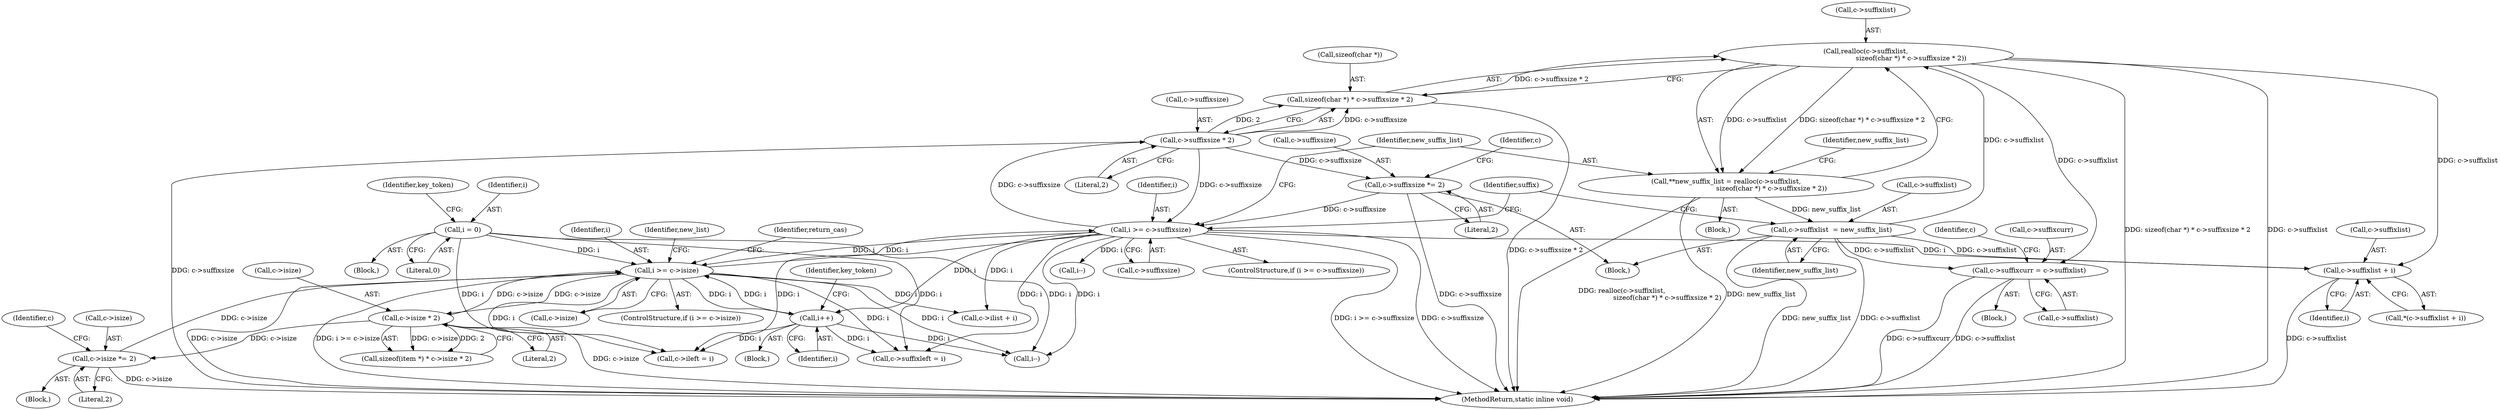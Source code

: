 digraph "0_memcached_a8c4a82787b8b6c256d61bd5c42fb7f92d1bae00@API" {
"1000270" [label="(Call,realloc(c->suffixlist,\n                                           sizeof(char *) * c->suffixsize * 2))"];
"1000290" [label="(Call,c->suffixlist  = new_suffix_list)"];
"1000268" [label="(Call,**new_suffix_list = realloc(c->suffixlist,\n                                           sizeof(char *) * c->suffixsize * 2))"];
"1000270" [label="(Call,realloc(c->suffixlist,\n                                           sizeof(char *) * c->suffixsize * 2))"];
"1000274" [label="(Call,sizeof(char *) * c->suffixsize * 2)"];
"1000277" [label="(Call,c->suffixsize * 2)"];
"1000261" [label="(Call,i >= c->suffixsize)"];
"1000193" [label="(Call,i >= c->isize)"];
"1000114" [label="(Call,i = 0)"];
"1000603" [label="(Call,i++)"];
"1000209" [label="(Call,c->isize * 2)"];
"1000217" [label="(Call,c->isize *= 2)"];
"1000285" [label="(Call,c->suffixsize *= 2)"];
"1000346" [label="(Call,c->suffixlist + i)"];
"1000695" [label="(Call,c->suffixcurr = c->suffixlist)"];
"1000195" [label="(Call,c->isize)"];
"1000285" [label="(Call,c->suffixsize *= 2)"];
"1000651" [label="(Identifier,key_token)"];
"1000271" [label="(Call,c->suffixlist)"];
"1000206" [label="(Call,sizeof(item *) * c->isize * 2)"];
"1000210" [label="(Call,c->isize)"];
"1000696" [label="(Call,c->suffixcurr)"];
"1000240" [label="(Identifier,return_cas)"];
"1000694" [label="(Block,)"];
"1000294" [label="(Identifier,new_suffix_list)"];
"1000307" [label="(Identifier,suffix)"];
"1000116" [label="(Literal,0)"];
"1000603" [label="(Call,i++)"];
"1000266" [label="(Block,)"];
"1000274" [label="(Call,sizeof(char *) * c->suffixsize * 2)"];
"1000702" [label="(Call,c->suffixleft = i)"];
"1000284" [label="(Block,)"];
"1000159" [label="(Call,i--)"];
"1000194" [label="(Identifier,i)"];
"1000286" [label="(Call,c->suffixsize)"];
"1000278" [label="(Call,c->suffixsize)"];
"1000332" [label="(Call,i--)"];
"1000216" [label="(Block,)"];
"1000277" [label="(Call,c->suffixsize * 2)"];
"1000114" [label="(Call,i = 0)"];
"1000756" [label="(MethodReturn,static inline void)"];
"1000209" [label="(Call,c->isize * 2)"];
"1000289" [label="(Literal,2)"];
"1000345" [label="(Call,*(c->suffixlist + i))"];
"1000283" [label="(Identifier,new_suffix_list)"];
"1000262" [label="(Identifier,i)"];
"1000682" [label="(Call,c->ileft = i)"];
"1000275" [label="(Call,sizeof(char *))"];
"1000218" [label="(Call,c->isize)"];
"1000193" [label="(Call,i >= c->isize)"];
"1000263" [label="(Call,c->suffixsize)"];
"1000699" [label="(Call,c->suffixlist)"];
"1000270" [label="(Call,realloc(c->suffixlist,\n                                           sizeof(char *) * c->suffixsize * 2))"];
"1000260" [label="(ControlStructure,if (i >= c->suffixsize))"];
"1000346" [label="(Call,c->suffixlist + i)"];
"1000224" [label="(Identifier,c)"];
"1000217" [label="(Call,c->isize *= 2)"];
"1000704" [label="(Identifier,c)"];
"1000221" [label="(Literal,2)"];
"1000290" [label="(Call,c->suffixlist  = new_suffix_list)"];
"1000347" [label="(Call,c->suffixlist)"];
"1000120" [label="(Identifier,key_token)"];
"1000597" [label="(Call,c->ilist + i)"];
"1000201" [label="(Identifier,new_list)"];
"1000291" [label="(Call,c->suffixlist)"];
"1000269" [label="(Identifier,new_suffix_list)"];
"1000261" [label="(Call,i >= c->suffixsize)"];
"1000192" [label="(ControlStructure,if (i >= c->isize))"];
"1000213" [label="(Literal,2)"];
"1000350" [label="(Identifier,i)"];
"1000292" [label="(Identifier,c)"];
"1000110" [label="(Block,)"];
"1000281" [label="(Literal,2)"];
"1000115" [label="(Identifier,i)"];
"1000695" [label="(Call,c->suffixcurr = c->suffixlist)"];
"1000268" [label="(Call,**new_suffix_list = realloc(c->suffixlist,\n                                           sizeof(char *) * c->suffixsize * 2))"];
"1000191" [label="(Block,)"];
"1000604" [label="(Identifier,i)"];
"1000270" -> "1000268"  [label="AST: "];
"1000270" -> "1000274"  [label="CFG: "];
"1000271" -> "1000270"  [label="AST: "];
"1000274" -> "1000270"  [label="AST: "];
"1000268" -> "1000270"  [label="CFG: "];
"1000270" -> "1000756"  [label="DDG: sizeof(char *) * c->suffixsize * 2"];
"1000270" -> "1000756"  [label="DDG: c->suffixlist"];
"1000270" -> "1000268"  [label="DDG: c->suffixlist"];
"1000270" -> "1000268"  [label="DDG: sizeof(char *) * c->suffixsize * 2"];
"1000290" -> "1000270"  [label="DDG: c->suffixlist"];
"1000274" -> "1000270"  [label="DDG: c->suffixsize * 2"];
"1000270" -> "1000346"  [label="DDG: c->suffixlist"];
"1000270" -> "1000695"  [label="DDG: c->suffixlist"];
"1000290" -> "1000284"  [label="AST: "];
"1000290" -> "1000294"  [label="CFG: "];
"1000291" -> "1000290"  [label="AST: "];
"1000294" -> "1000290"  [label="AST: "];
"1000307" -> "1000290"  [label="CFG: "];
"1000290" -> "1000756"  [label="DDG: c->suffixlist"];
"1000290" -> "1000756"  [label="DDG: new_suffix_list"];
"1000268" -> "1000290"  [label="DDG: new_suffix_list"];
"1000290" -> "1000346"  [label="DDG: c->suffixlist"];
"1000290" -> "1000695"  [label="DDG: c->suffixlist"];
"1000268" -> "1000266"  [label="AST: "];
"1000269" -> "1000268"  [label="AST: "];
"1000283" -> "1000268"  [label="CFG: "];
"1000268" -> "1000756"  [label="DDG: new_suffix_list"];
"1000268" -> "1000756"  [label="DDG: realloc(c->suffixlist,\n                                           sizeof(char *) * c->suffixsize * 2)"];
"1000274" -> "1000277"  [label="CFG: "];
"1000275" -> "1000274"  [label="AST: "];
"1000277" -> "1000274"  [label="AST: "];
"1000274" -> "1000756"  [label="DDG: c->suffixsize * 2"];
"1000277" -> "1000274"  [label="DDG: c->suffixsize"];
"1000277" -> "1000274"  [label="DDG: 2"];
"1000277" -> "1000281"  [label="CFG: "];
"1000278" -> "1000277"  [label="AST: "];
"1000281" -> "1000277"  [label="AST: "];
"1000277" -> "1000756"  [label="DDG: c->suffixsize"];
"1000277" -> "1000261"  [label="DDG: c->suffixsize"];
"1000261" -> "1000277"  [label="DDG: c->suffixsize"];
"1000277" -> "1000285"  [label="DDG: c->suffixsize"];
"1000261" -> "1000260"  [label="AST: "];
"1000261" -> "1000263"  [label="CFG: "];
"1000262" -> "1000261"  [label="AST: "];
"1000263" -> "1000261"  [label="AST: "];
"1000269" -> "1000261"  [label="CFG: "];
"1000307" -> "1000261"  [label="CFG: "];
"1000261" -> "1000756"  [label="DDG: c->suffixsize"];
"1000261" -> "1000756"  [label="DDG: i >= c->suffixsize"];
"1000261" -> "1000159"  [label="DDG: i"];
"1000261" -> "1000193"  [label="DDG: i"];
"1000193" -> "1000261"  [label="DDG: i"];
"1000285" -> "1000261"  [label="DDG: c->suffixsize"];
"1000261" -> "1000332"  [label="DDG: i"];
"1000261" -> "1000346"  [label="DDG: i"];
"1000261" -> "1000597"  [label="DDG: i"];
"1000261" -> "1000603"  [label="DDG: i"];
"1000261" -> "1000682"  [label="DDG: i"];
"1000261" -> "1000702"  [label="DDG: i"];
"1000193" -> "1000192"  [label="AST: "];
"1000193" -> "1000195"  [label="CFG: "];
"1000194" -> "1000193"  [label="AST: "];
"1000195" -> "1000193"  [label="AST: "];
"1000201" -> "1000193"  [label="CFG: "];
"1000240" -> "1000193"  [label="CFG: "];
"1000193" -> "1000756"  [label="DDG: c->isize"];
"1000193" -> "1000756"  [label="DDG: i >= c->isize"];
"1000193" -> "1000159"  [label="DDG: i"];
"1000114" -> "1000193"  [label="DDG: i"];
"1000603" -> "1000193"  [label="DDG: i"];
"1000209" -> "1000193"  [label="DDG: c->isize"];
"1000217" -> "1000193"  [label="DDG: c->isize"];
"1000193" -> "1000209"  [label="DDG: c->isize"];
"1000193" -> "1000597"  [label="DDG: i"];
"1000193" -> "1000603"  [label="DDG: i"];
"1000193" -> "1000682"  [label="DDG: i"];
"1000193" -> "1000702"  [label="DDG: i"];
"1000114" -> "1000110"  [label="AST: "];
"1000114" -> "1000116"  [label="CFG: "];
"1000115" -> "1000114"  [label="AST: "];
"1000116" -> "1000114"  [label="AST: "];
"1000120" -> "1000114"  [label="CFG: "];
"1000114" -> "1000159"  [label="DDG: i"];
"1000114" -> "1000682"  [label="DDG: i"];
"1000114" -> "1000702"  [label="DDG: i"];
"1000603" -> "1000191"  [label="AST: "];
"1000603" -> "1000604"  [label="CFG: "];
"1000604" -> "1000603"  [label="AST: "];
"1000651" -> "1000603"  [label="CFG: "];
"1000603" -> "1000159"  [label="DDG: i"];
"1000603" -> "1000682"  [label="DDG: i"];
"1000603" -> "1000702"  [label="DDG: i"];
"1000209" -> "1000206"  [label="AST: "];
"1000209" -> "1000213"  [label="CFG: "];
"1000210" -> "1000209"  [label="AST: "];
"1000213" -> "1000209"  [label="AST: "];
"1000206" -> "1000209"  [label="CFG: "];
"1000209" -> "1000756"  [label="DDG: c->isize"];
"1000209" -> "1000206"  [label="DDG: c->isize"];
"1000209" -> "1000206"  [label="DDG: 2"];
"1000209" -> "1000217"  [label="DDG: c->isize"];
"1000217" -> "1000216"  [label="AST: "];
"1000217" -> "1000221"  [label="CFG: "];
"1000218" -> "1000217"  [label="AST: "];
"1000221" -> "1000217"  [label="AST: "];
"1000224" -> "1000217"  [label="CFG: "];
"1000217" -> "1000756"  [label="DDG: c->isize"];
"1000285" -> "1000284"  [label="AST: "];
"1000285" -> "1000289"  [label="CFG: "];
"1000286" -> "1000285"  [label="AST: "];
"1000289" -> "1000285"  [label="AST: "];
"1000292" -> "1000285"  [label="CFG: "];
"1000285" -> "1000756"  [label="DDG: c->suffixsize"];
"1000346" -> "1000345"  [label="AST: "];
"1000346" -> "1000350"  [label="CFG: "];
"1000347" -> "1000346"  [label="AST: "];
"1000350" -> "1000346"  [label="AST: "];
"1000345" -> "1000346"  [label="CFG: "];
"1000346" -> "1000756"  [label="DDG: c->suffixlist"];
"1000695" -> "1000694"  [label="AST: "];
"1000695" -> "1000699"  [label="CFG: "];
"1000696" -> "1000695"  [label="AST: "];
"1000699" -> "1000695"  [label="AST: "];
"1000704" -> "1000695"  [label="CFG: "];
"1000695" -> "1000756"  [label="DDG: c->suffixcurr"];
"1000695" -> "1000756"  [label="DDG: c->suffixlist"];
}
